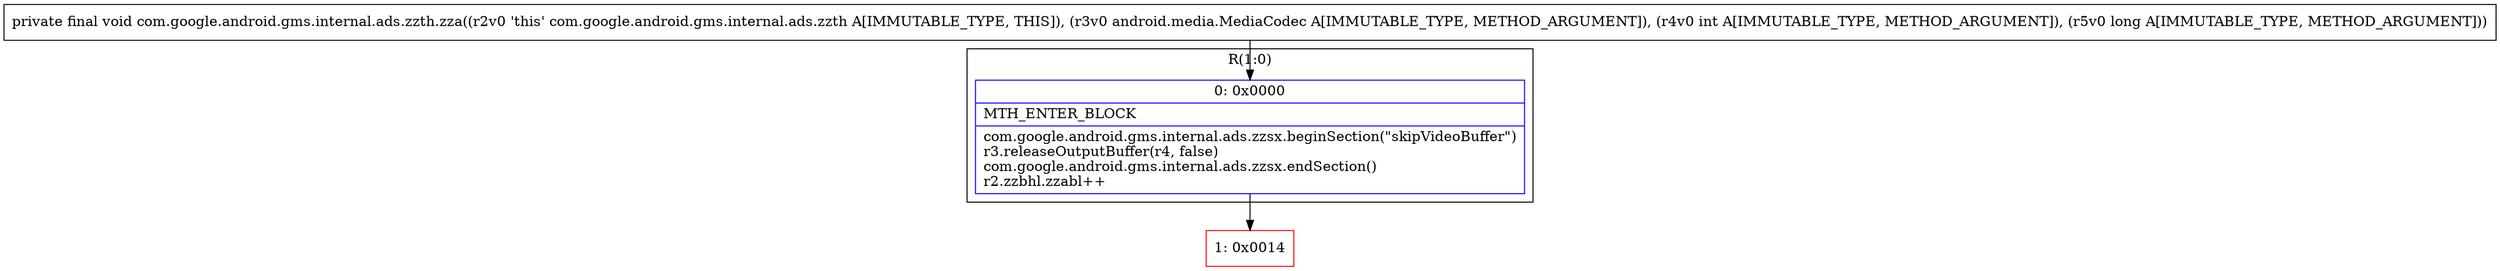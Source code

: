 digraph "CFG forcom.google.android.gms.internal.ads.zzth.zza(Landroid\/media\/MediaCodec;IJ)V" {
subgraph cluster_Region_868259612 {
label = "R(1:0)";
node [shape=record,color=blue];
Node_0 [shape=record,label="{0\:\ 0x0000|MTH_ENTER_BLOCK\l|com.google.android.gms.internal.ads.zzsx.beginSection(\"skipVideoBuffer\")\lr3.releaseOutputBuffer(r4, false)\lcom.google.android.gms.internal.ads.zzsx.endSection()\lr2.zzbhl.zzabl++\l}"];
}
Node_1 [shape=record,color=red,label="{1\:\ 0x0014}"];
MethodNode[shape=record,label="{private final void com.google.android.gms.internal.ads.zzth.zza((r2v0 'this' com.google.android.gms.internal.ads.zzth A[IMMUTABLE_TYPE, THIS]), (r3v0 android.media.MediaCodec A[IMMUTABLE_TYPE, METHOD_ARGUMENT]), (r4v0 int A[IMMUTABLE_TYPE, METHOD_ARGUMENT]), (r5v0 long A[IMMUTABLE_TYPE, METHOD_ARGUMENT])) }"];
MethodNode -> Node_0;
Node_0 -> Node_1;
}

